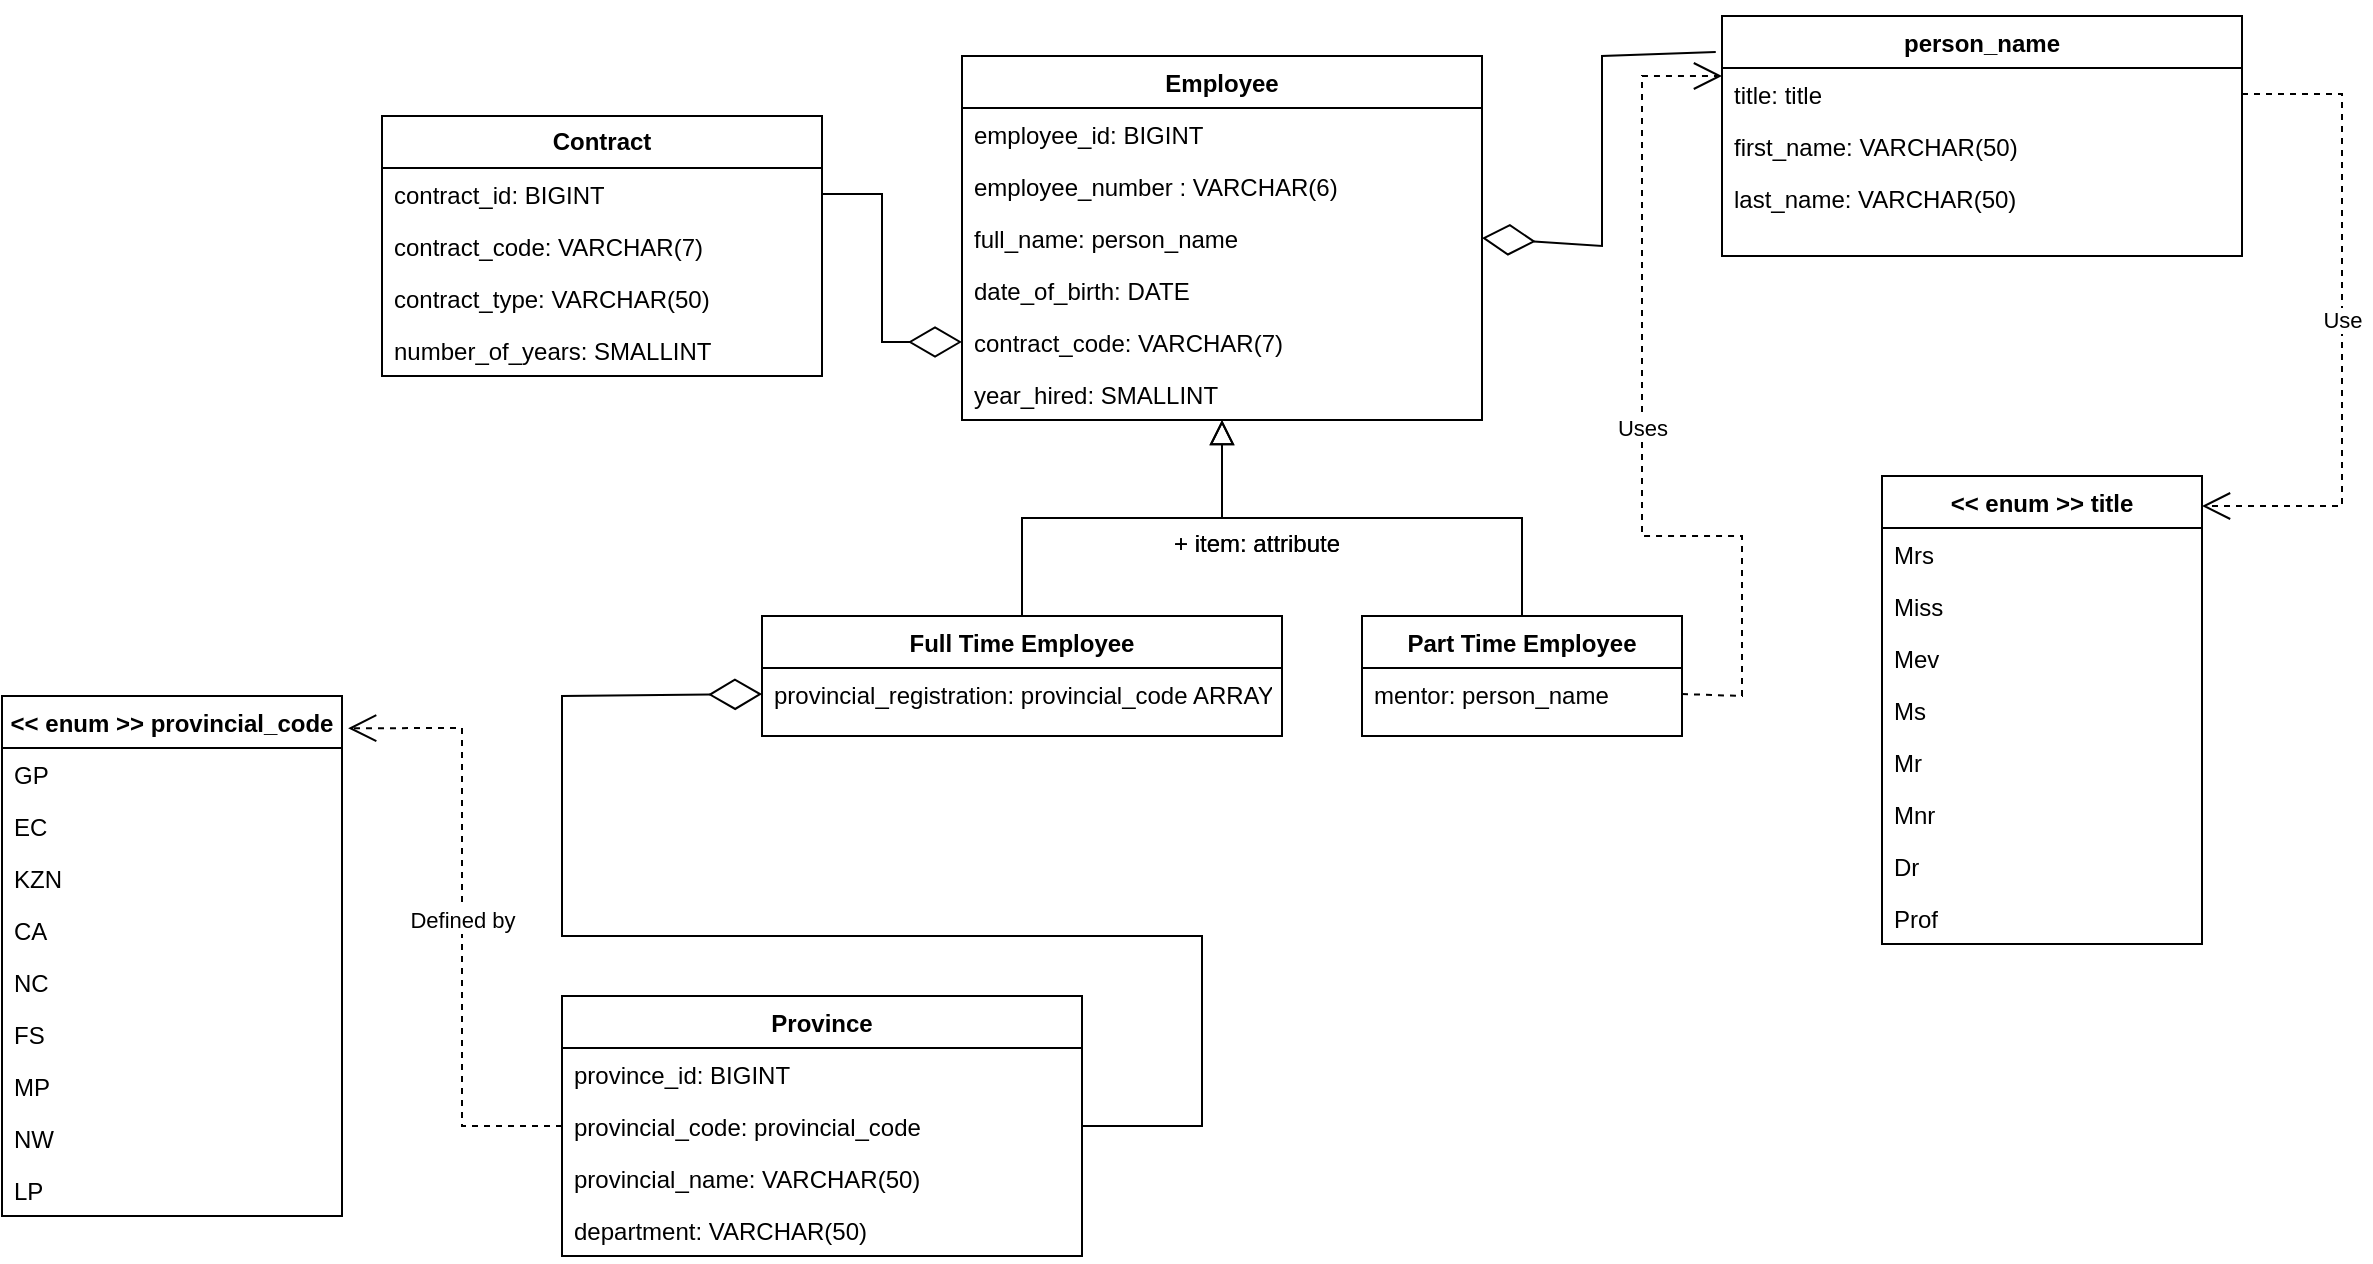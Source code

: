 <mxfile version="28.0.9">
  <diagram name="Page-1" id="1JudJJbdGqLb10BRqX9u">
    <mxGraphModel dx="1797" dy="661" grid="1" gridSize="10" guides="1" tooltips="1" connect="1" arrows="1" fold="1" page="1" pageScale="1" pageWidth="850" pageHeight="1100" math="0" shadow="0">
      <root>
        <mxCell id="0" />
        <mxCell id="1" parent="0" />
        <mxCell id="Lloj55CML1VZ2xvK9Os4-1" value="Employee" style="swimlane;fontStyle=1;align=center;verticalAlign=top;childLayout=stackLayout;horizontal=1;startSize=26;horizontalStack=0;resizeParent=1;resizeLast=0;collapsible=1;marginBottom=0;rounded=0;shadow=0;strokeWidth=1;" vertex="1" parent="1">
          <mxGeometry x="120" y="80" width="260" height="182" as="geometry">
            <mxRectangle x="230" y="140" width="160" height="26" as="alternateBounds" />
          </mxGeometry>
        </mxCell>
        <mxCell id="Lloj55CML1VZ2xvK9Os4-55" value="employee_id: BIGINT" style="text;strokeColor=none;fillColor=none;align=left;verticalAlign=top;spacingLeft=4;spacingRight=4;overflow=hidden;rotatable=0;points=[[0,0.5],[1,0.5]];portConstraint=eastwest;whiteSpace=wrap;html=1;" vertex="1" parent="Lloj55CML1VZ2xvK9Os4-1">
          <mxGeometry y="26" width="260" height="26" as="geometry" />
        </mxCell>
        <mxCell id="Lloj55CML1VZ2xvK9Os4-2" value="employee_number : VARCHAR(6)" style="text;strokeColor=none;fillColor=none;align=left;verticalAlign=top;spacingLeft=4;spacingRight=4;overflow=hidden;rotatable=0;points=[[0,0.5],[1,0.5]];portConstraint=eastwest;whiteSpace=wrap;html=1;" vertex="1" parent="Lloj55CML1VZ2xvK9Os4-1">
          <mxGeometry y="52" width="260" height="26" as="geometry" />
        </mxCell>
        <mxCell id="Lloj55CML1VZ2xvK9Os4-3" value="full_name: person_name" style="text;align=left;verticalAlign=top;spacingLeft=4;spacingRight=4;overflow=hidden;rotatable=0;points=[[0,0.5],[1,0.5]];portConstraint=eastwest;" vertex="1" parent="Lloj55CML1VZ2xvK9Os4-1">
          <mxGeometry y="78" width="260" height="26" as="geometry" />
        </mxCell>
        <mxCell id="Lloj55CML1VZ2xvK9Os4-4" value="date_of_birth: DATE" style="text;align=left;verticalAlign=top;spacingLeft=4;spacingRight=4;overflow=hidden;rotatable=0;points=[[0,0.5],[1,0.5]];portConstraint=eastwest;rounded=0;shadow=0;html=0;" vertex="1" parent="Lloj55CML1VZ2xvK9Os4-1">
          <mxGeometry y="104" width="260" height="26" as="geometry" />
        </mxCell>
        <mxCell id="Lloj55CML1VZ2xvK9Os4-5" value="contract_code: VARCHAR(7)" style="text;align=left;verticalAlign=top;spacingLeft=4;spacingRight=4;overflow=hidden;rotatable=0;points=[[0,0.5],[1,0.5]];portConstraint=eastwest;rounded=0;shadow=0;html=0;" vertex="1" parent="Lloj55CML1VZ2xvK9Os4-1">
          <mxGeometry y="130" width="260" height="26" as="geometry" />
        </mxCell>
        <mxCell id="Lloj55CML1VZ2xvK9Os4-6" value="year_hired: SMALLINT" style="text;strokeColor=none;fillColor=none;align=left;verticalAlign=top;spacingLeft=4;spacingRight=4;overflow=hidden;rotatable=0;points=[[0,0.5],[1,0.5]];portConstraint=eastwest;whiteSpace=wrap;html=1;" vertex="1" parent="Lloj55CML1VZ2xvK9Os4-1">
          <mxGeometry y="156" width="260" height="26" as="geometry" />
        </mxCell>
        <mxCell id="Lloj55CML1VZ2xvK9Os4-7" value="Full Time Employee" style="swimlane;fontStyle=1;align=center;verticalAlign=top;childLayout=stackLayout;horizontal=1;startSize=26;horizontalStack=0;resizeParent=1;resizeLast=0;collapsible=1;marginBottom=0;rounded=0;shadow=0;strokeWidth=1;" vertex="1" parent="1">
          <mxGeometry x="20" y="360" width="260" height="60" as="geometry">
            <mxRectangle x="130" y="380" width="160" height="26" as="alternateBounds" />
          </mxGeometry>
        </mxCell>
        <mxCell id="Lloj55CML1VZ2xvK9Os4-8" value="provincial_registration: provincial_code ARRAY" style="text;align=left;verticalAlign=top;spacingLeft=4;spacingRight=4;overflow=hidden;rotatable=0;points=[[0,0.5],[1,0.5]];portConstraint=eastwest;rounded=0;shadow=0;html=0;" vertex="1" parent="Lloj55CML1VZ2xvK9Os4-7">
          <mxGeometry y="26" width="260" height="26" as="geometry" />
        </mxCell>
        <mxCell id="Lloj55CML1VZ2xvK9Os4-9" value="" style="endArrow=block;endSize=10;endFill=0;shadow=0;strokeWidth=1;rounded=0;curved=0;edgeStyle=elbowEdgeStyle;elbow=vertical;" edge="1" parent="1" source="Lloj55CML1VZ2xvK9Os4-7" target="Lloj55CML1VZ2xvK9Os4-1">
          <mxGeometry width="160" relative="1" as="geometry">
            <mxPoint x="200" y="203" as="sourcePoint" />
            <mxPoint x="200" y="203" as="targetPoint" />
          </mxGeometry>
        </mxCell>
        <mxCell id="Lloj55CML1VZ2xvK9Os4-10" value="Part Time Employee" style="swimlane;fontStyle=1;align=center;verticalAlign=top;childLayout=stackLayout;horizontal=1;startSize=26;horizontalStack=0;resizeParent=1;resizeLast=0;collapsible=1;marginBottom=0;rounded=0;shadow=0;strokeWidth=1;" vertex="1" parent="1">
          <mxGeometry x="320" y="360" width="160" height="60" as="geometry">
            <mxRectangle x="340" y="380" width="170" height="26" as="alternateBounds" />
          </mxGeometry>
        </mxCell>
        <mxCell id="Lloj55CML1VZ2xvK9Os4-11" value="mentor: person_name" style="text;strokeColor=none;fillColor=none;align=left;verticalAlign=top;spacingLeft=4;spacingRight=4;overflow=hidden;rotatable=0;points=[[0,0.5],[1,0.5]];portConstraint=eastwest;whiteSpace=wrap;html=1;" vertex="1" parent="Lloj55CML1VZ2xvK9Os4-10">
          <mxGeometry y="26" width="160" height="26" as="geometry" />
        </mxCell>
        <mxCell id="Lloj55CML1VZ2xvK9Os4-12" value="" style="endArrow=block;endSize=10;endFill=0;shadow=0;strokeWidth=1;rounded=0;curved=0;edgeStyle=elbowEdgeStyle;elbow=vertical;" edge="1" parent="1" source="Lloj55CML1VZ2xvK9Os4-10" target="Lloj55CML1VZ2xvK9Os4-1">
          <mxGeometry width="160" relative="1" as="geometry">
            <mxPoint x="210" y="373" as="sourcePoint" />
            <mxPoint x="310" y="271" as="targetPoint" />
          </mxGeometry>
        </mxCell>
        <mxCell id="Lloj55CML1VZ2xvK9Os4-17" value="person_name" style="swimlane;fontStyle=1;align=center;verticalAlign=top;childLayout=stackLayout;horizontal=1;startSize=26;horizontalStack=0;resizeParent=1;resizeLast=0;collapsible=1;marginBottom=0;rounded=0;shadow=0;strokeWidth=1;" vertex="1" parent="1">
          <mxGeometry x="500" y="60" width="260" height="120" as="geometry">
            <mxRectangle x="550" y="140" width="160" height="26" as="alternateBounds" />
          </mxGeometry>
        </mxCell>
        <mxCell id="Lloj55CML1VZ2xvK9Os4-18" value="title: title" style="text;align=left;verticalAlign=top;spacingLeft=4;spacingRight=4;overflow=hidden;rotatable=0;points=[[0,0.5],[1,0.5]];portConstraint=eastwest;" vertex="1" parent="Lloj55CML1VZ2xvK9Os4-17">
          <mxGeometry y="26" width="260" height="26" as="geometry" />
        </mxCell>
        <mxCell id="Lloj55CML1VZ2xvK9Os4-19" value="first_name: VARCHAR(50)" style="text;align=left;verticalAlign=top;spacingLeft=4;spacingRight=4;overflow=hidden;rotatable=0;points=[[0,0.5],[1,0.5]];portConstraint=eastwest;rounded=0;shadow=0;html=0;" vertex="1" parent="Lloj55CML1VZ2xvK9Os4-17">
          <mxGeometry y="52" width="260" height="26" as="geometry" />
        </mxCell>
        <mxCell id="Lloj55CML1VZ2xvK9Os4-20" value="last_name: VARCHAR(50)" style="text;align=left;verticalAlign=top;spacingLeft=4;spacingRight=4;overflow=hidden;rotatable=0;points=[[0,0.5],[1,0.5]];portConstraint=eastwest;rounded=0;shadow=0;html=0;" vertex="1" parent="Lloj55CML1VZ2xvK9Os4-17">
          <mxGeometry y="78" width="260" height="26" as="geometry" />
        </mxCell>
        <mxCell id="Lloj55CML1VZ2xvK9Os4-21" value="&lt;&lt; enum &gt;&gt; title" style="swimlane;fontStyle=1;align=center;verticalAlign=top;childLayout=stackLayout;horizontal=1;startSize=26;horizontalStack=0;resizeParent=1;resizeLast=0;collapsible=1;marginBottom=0;rounded=0;shadow=0;strokeWidth=1;" vertex="1" parent="1">
          <mxGeometry x="580" y="290" width="160" height="234" as="geometry">
            <mxRectangle x="550" y="140" width="160" height="26" as="alternateBounds" />
          </mxGeometry>
        </mxCell>
        <mxCell id="Lloj55CML1VZ2xvK9Os4-22" value="Mrs" style="text;align=left;verticalAlign=top;spacingLeft=4;spacingRight=4;overflow=hidden;rotatable=0;points=[[0,0.5],[1,0.5]];portConstraint=eastwest;" vertex="1" parent="Lloj55CML1VZ2xvK9Os4-21">
          <mxGeometry y="26" width="160" height="26" as="geometry" />
        </mxCell>
        <mxCell id="Lloj55CML1VZ2xvK9Os4-23" value="Miss" style="text;align=left;verticalAlign=top;spacingLeft=4;spacingRight=4;overflow=hidden;rotatable=0;points=[[0,0.5],[1,0.5]];portConstraint=eastwest;rounded=0;shadow=0;html=0;" vertex="1" parent="Lloj55CML1VZ2xvK9Os4-21">
          <mxGeometry y="52" width="160" height="26" as="geometry" />
        </mxCell>
        <mxCell id="Lloj55CML1VZ2xvK9Os4-24" value="Mev" style="text;align=left;verticalAlign=top;spacingLeft=4;spacingRight=4;overflow=hidden;rotatable=0;points=[[0,0.5],[1,0.5]];portConstraint=eastwest;rounded=0;shadow=0;html=0;" vertex="1" parent="Lloj55CML1VZ2xvK9Os4-21">
          <mxGeometry y="78" width="160" height="26" as="geometry" />
        </mxCell>
        <mxCell id="Lloj55CML1VZ2xvK9Os4-25" value="Ms" style="text;strokeColor=none;fillColor=none;align=left;verticalAlign=top;spacingLeft=4;spacingRight=4;overflow=hidden;rotatable=0;points=[[0,0.5],[1,0.5]];portConstraint=eastwest;whiteSpace=wrap;html=1;" vertex="1" parent="Lloj55CML1VZ2xvK9Os4-21">
          <mxGeometry y="104" width="160" height="26" as="geometry" />
        </mxCell>
        <mxCell id="Lloj55CML1VZ2xvK9Os4-26" value="Mr" style="text;strokeColor=none;fillColor=none;align=left;verticalAlign=top;spacingLeft=4;spacingRight=4;overflow=hidden;rotatable=0;points=[[0,0.5],[1,0.5]];portConstraint=eastwest;whiteSpace=wrap;html=1;" vertex="1" parent="Lloj55CML1VZ2xvK9Os4-21">
          <mxGeometry y="130" width="160" height="26" as="geometry" />
        </mxCell>
        <mxCell id="Lloj55CML1VZ2xvK9Os4-27" value="Mnr" style="text;strokeColor=none;fillColor=none;align=left;verticalAlign=top;spacingLeft=4;spacingRight=4;overflow=hidden;rotatable=0;points=[[0,0.5],[1,0.5]];portConstraint=eastwest;whiteSpace=wrap;html=1;" vertex="1" parent="Lloj55CML1VZ2xvK9Os4-21">
          <mxGeometry y="156" width="160" height="26" as="geometry" />
        </mxCell>
        <mxCell id="Lloj55CML1VZ2xvK9Os4-28" value="Dr" style="text;strokeColor=none;fillColor=none;align=left;verticalAlign=top;spacingLeft=4;spacingRight=4;overflow=hidden;rotatable=0;points=[[0,0.5],[1,0.5]];portConstraint=eastwest;whiteSpace=wrap;html=1;" vertex="1" parent="Lloj55CML1VZ2xvK9Os4-21">
          <mxGeometry y="182" width="160" height="26" as="geometry" />
        </mxCell>
        <mxCell id="Lloj55CML1VZ2xvK9Os4-29" value="Prof" style="text;strokeColor=none;fillColor=none;align=left;verticalAlign=top;spacingLeft=4;spacingRight=4;overflow=hidden;rotatable=0;points=[[0,0.5],[1,0.5]];portConstraint=eastwest;whiteSpace=wrap;html=1;" vertex="1" parent="Lloj55CML1VZ2xvK9Os4-21">
          <mxGeometry y="208" width="160" height="26" as="geometry" />
        </mxCell>
        <mxCell id="Lloj55CML1VZ2xvK9Os4-30" value="Contract" style="swimlane;fontStyle=1;childLayout=stackLayout;horizontal=1;startSize=26;fillColor=none;horizontalStack=0;resizeParent=1;resizeParentMax=0;resizeLast=0;collapsible=1;marginBottom=0;whiteSpace=wrap;html=1;" vertex="1" parent="1">
          <mxGeometry x="-170" y="110" width="220" height="130" as="geometry" />
        </mxCell>
        <mxCell id="Lloj55CML1VZ2xvK9Os4-57" value="contract_id: BIGINT" style="text;strokeColor=none;fillColor=none;align=left;verticalAlign=top;spacingLeft=4;spacingRight=4;overflow=hidden;rotatable=0;points=[[0,0.5],[1,0.5]];portConstraint=eastwest;whiteSpace=wrap;html=1;" vertex="1" parent="Lloj55CML1VZ2xvK9Os4-30">
          <mxGeometry y="26" width="220" height="26" as="geometry" />
        </mxCell>
        <mxCell id="Lloj55CML1VZ2xvK9Os4-31" value="contract_code: VARCHAR(7)" style="text;strokeColor=none;fillColor=none;align=left;verticalAlign=top;spacingLeft=4;spacingRight=4;overflow=hidden;rotatable=0;points=[[0,0.5],[1,0.5]];portConstraint=eastwest;whiteSpace=wrap;html=1;" vertex="1" parent="Lloj55CML1VZ2xvK9Os4-30">
          <mxGeometry y="52" width="220" height="26" as="geometry" />
        </mxCell>
        <mxCell id="Lloj55CML1VZ2xvK9Os4-32" value="contract_type: VARCHAR(50)" style="text;strokeColor=none;fillColor=none;align=left;verticalAlign=top;spacingLeft=4;spacingRight=4;overflow=hidden;rotatable=0;points=[[0,0.5],[1,0.5]];portConstraint=eastwest;whiteSpace=wrap;html=1;" vertex="1" parent="Lloj55CML1VZ2xvK9Os4-30">
          <mxGeometry y="78" width="220" height="26" as="geometry" />
        </mxCell>
        <mxCell id="Lloj55CML1VZ2xvK9Os4-33" value="number_of_years: SMALLINT" style="text;strokeColor=none;fillColor=none;align=left;verticalAlign=top;spacingLeft=4;spacingRight=4;overflow=hidden;rotatable=0;points=[[0,0.5],[1,0.5]];portConstraint=eastwest;whiteSpace=wrap;html=1;" vertex="1" parent="Lloj55CML1VZ2xvK9Os4-30">
          <mxGeometry y="104" width="220" height="26" as="geometry" />
        </mxCell>
        <mxCell id="Lloj55CML1VZ2xvK9Os4-34" value="&lt;&lt; enum &gt;&gt; provincial_code" style="swimlane;fontStyle=1;align=center;verticalAlign=top;childLayout=stackLayout;horizontal=1;startSize=26;horizontalStack=0;resizeParent=1;resizeLast=0;collapsible=1;marginBottom=0;rounded=0;shadow=0;strokeWidth=1;" vertex="1" parent="1">
          <mxGeometry x="-360" y="400" width="170" height="260" as="geometry">
            <mxRectangle x="550" y="140" width="160" height="26" as="alternateBounds" />
          </mxGeometry>
        </mxCell>
        <mxCell id="Lloj55CML1VZ2xvK9Os4-35" value="GP" style="text;align=left;verticalAlign=top;spacingLeft=4;spacingRight=4;overflow=hidden;rotatable=0;points=[[0,0.5],[1,0.5]];portConstraint=eastwest;" vertex="1" parent="Lloj55CML1VZ2xvK9Os4-34">
          <mxGeometry y="26" width="170" height="26" as="geometry" />
        </mxCell>
        <mxCell id="Lloj55CML1VZ2xvK9Os4-36" value="EC" style="text;align=left;verticalAlign=top;spacingLeft=4;spacingRight=4;overflow=hidden;rotatable=0;points=[[0,0.5],[1,0.5]];portConstraint=eastwest;rounded=0;shadow=0;html=0;" vertex="1" parent="Lloj55CML1VZ2xvK9Os4-34">
          <mxGeometry y="52" width="170" height="26" as="geometry" />
        </mxCell>
        <mxCell id="Lloj55CML1VZ2xvK9Os4-37" value="KZN" style="text;align=left;verticalAlign=top;spacingLeft=4;spacingRight=4;overflow=hidden;rotatable=0;points=[[0,0.5],[1,0.5]];portConstraint=eastwest;rounded=0;shadow=0;html=0;" vertex="1" parent="Lloj55CML1VZ2xvK9Os4-34">
          <mxGeometry y="78" width="170" height="26" as="geometry" />
        </mxCell>
        <mxCell id="Lloj55CML1VZ2xvK9Os4-38" value="CA" style="text;strokeColor=none;fillColor=none;align=left;verticalAlign=top;spacingLeft=4;spacingRight=4;overflow=hidden;rotatable=0;points=[[0,0.5],[1,0.5]];portConstraint=eastwest;whiteSpace=wrap;html=1;" vertex="1" parent="Lloj55CML1VZ2xvK9Os4-34">
          <mxGeometry y="104" width="170" height="26" as="geometry" />
        </mxCell>
        <mxCell id="Lloj55CML1VZ2xvK9Os4-39" value="NC" style="text;strokeColor=none;fillColor=none;align=left;verticalAlign=top;spacingLeft=4;spacingRight=4;overflow=hidden;rotatable=0;points=[[0,0.5],[1,0.5]];portConstraint=eastwest;whiteSpace=wrap;html=1;" vertex="1" parent="Lloj55CML1VZ2xvK9Os4-34">
          <mxGeometry y="130" width="170" height="26" as="geometry" />
        </mxCell>
        <mxCell id="Lloj55CML1VZ2xvK9Os4-40" value="FS" style="text;strokeColor=none;fillColor=none;align=left;verticalAlign=top;spacingLeft=4;spacingRight=4;overflow=hidden;rotatable=0;points=[[0,0.5],[1,0.5]];portConstraint=eastwest;whiteSpace=wrap;html=1;" vertex="1" parent="Lloj55CML1VZ2xvK9Os4-34">
          <mxGeometry y="156" width="170" height="26" as="geometry" />
        </mxCell>
        <mxCell id="Lloj55CML1VZ2xvK9Os4-41" value="MP" style="text;strokeColor=none;fillColor=none;align=left;verticalAlign=top;spacingLeft=4;spacingRight=4;overflow=hidden;rotatable=0;points=[[0,0.5],[1,0.5]];portConstraint=eastwest;whiteSpace=wrap;html=1;" vertex="1" parent="Lloj55CML1VZ2xvK9Os4-34">
          <mxGeometry y="182" width="170" height="26" as="geometry" />
        </mxCell>
        <mxCell id="Lloj55CML1VZ2xvK9Os4-42" value="NW" style="text;strokeColor=none;fillColor=none;align=left;verticalAlign=top;spacingLeft=4;spacingRight=4;overflow=hidden;rotatable=0;points=[[0,0.5],[1,0.5]];portConstraint=eastwest;whiteSpace=wrap;html=1;" vertex="1" parent="Lloj55CML1VZ2xvK9Os4-34">
          <mxGeometry y="208" width="170" height="26" as="geometry" />
        </mxCell>
        <mxCell id="Lloj55CML1VZ2xvK9Os4-43" value="LP" style="text;strokeColor=none;fillColor=none;align=left;verticalAlign=top;spacingLeft=4;spacingRight=4;overflow=hidden;rotatable=0;points=[[0,0.5],[1,0.5]];portConstraint=eastwest;whiteSpace=wrap;html=1;" vertex="1" parent="Lloj55CML1VZ2xvK9Os4-34">
          <mxGeometry y="234" width="170" height="26" as="geometry" />
        </mxCell>
        <mxCell id="Lloj55CML1VZ2xvK9Os4-44" value="" style="endArrow=diamondThin;endFill=0;endSize=24;html=1;rounded=0;entryX=1;entryY=0.5;entryDx=0;entryDy=0;exitX=-0.012;exitY=0.15;exitDx=0;exitDy=0;exitPerimeter=0;" edge="1" parent="1" source="Lloj55CML1VZ2xvK9Os4-17" target="Lloj55CML1VZ2xvK9Os4-3">
          <mxGeometry width="160" relative="1" as="geometry">
            <mxPoint x="430" y="260" as="sourcePoint" />
            <mxPoint x="590" y="260" as="targetPoint" />
            <Array as="points">
              <mxPoint x="440" y="80" />
              <mxPoint x="440" y="175" />
            </Array>
          </mxGeometry>
        </mxCell>
        <mxCell id="Lloj55CML1VZ2xvK9Os4-45" value="Uses" style="endArrow=open;endSize=12;dashed=1;html=1;rounded=0;exitX=1;exitY=0.5;exitDx=0;exitDy=0;entryX=0;entryY=0.25;entryDx=0;entryDy=0;" edge="1" parent="1" target="Lloj55CML1VZ2xvK9Os4-17">
          <mxGeometry x="-0.004" width="160" relative="1" as="geometry">
            <mxPoint x="480" y="399" as="sourcePoint" />
            <mxPoint x="470" y="70" as="targetPoint" />
            <Array as="points">
              <mxPoint x="510" y="400" />
              <mxPoint x="510" y="320" />
              <mxPoint x="460" y="320" />
              <mxPoint x="460" y="90" />
            </Array>
            <mxPoint as="offset" />
          </mxGeometry>
        </mxCell>
        <mxCell id="Lloj55CML1VZ2xvK9Os4-46" value="Province" style="swimlane;fontStyle=1;align=center;verticalAlign=top;childLayout=stackLayout;horizontal=1;startSize=26;horizontalStack=0;resizeParent=1;resizeLast=0;collapsible=1;marginBottom=0;rounded=0;shadow=0;strokeWidth=1;" vertex="1" parent="1">
          <mxGeometry x="-80" y="550" width="260" height="130" as="geometry">
            <mxRectangle x="130" y="380" width="160" height="26" as="alternateBounds" />
          </mxGeometry>
        </mxCell>
        <mxCell id="Lloj55CML1VZ2xvK9Os4-59" value="province_id: BIGINT" style="text;strokeColor=none;fillColor=none;align=left;verticalAlign=top;spacingLeft=4;spacingRight=4;overflow=hidden;rotatable=0;points=[[0,0.5],[1,0.5]];portConstraint=eastwest;whiteSpace=wrap;html=1;" vertex="1" parent="Lloj55CML1VZ2xvK9Os4-46">
          <mxGeometry y="26" width="260" height="26" as="geometry" />
        </mxCell>
        <mxCell id="Lloj55CML1VZ2xvK9Os4-47" value="provincial_code: provincial_code" style="text;align=left;verticalAlign=top;spacingLeft=4;spacingRight=4;overflow=hidden;rotatable=0;points=[[0,0.5],[1,0.5]];portConstraint=eastwest;" vertex="1" parent="Lloj55CML1VZ2xvK9Os4-46">
          <mxGeometry y="52" width="260" height="26" as="geometry" />
        </mxCell>
        <mxCell id="Lloj55CML1VZ2xvK9Os4-48" value="provincial_name: VARCHAR(50)" style="text;align=left;verticalAlign=top;spacingLeft=4;spacingRight=4;overflow=hidden;rotatable=0;points=[[0,0.5],[1,0.5]];portConstraint=eastwest;rounded=0;shadow=0;html=0;" vertex="1" parent="Lloj55CML1VZ2xvK9Os4-46">
          <mxGeometry y="78" width="260" height="26" as="geometry" />
        </mxCell>
        <mxCell id="Lloj55CML1VZ2xvK9Os4-49" value="department: VARCHAR(50)" style="text;strokeColor=none;fillColor=none;align=left;verticalAlign=top;spacingLeft=4;spacingRight=4;overflow=hidden;rotatable=0;points=[[0,0.5],[1,0.5]];portConstraint=eastwest;whiteSpace=wrap;html=1;" vertex="1" parent="Lloj55CML1VZ2xvK9Os4-46">
          <mxGeometry y="104" width="260" height="26" as="geometry" />
        </mxCell>
        <mxCell id="Lloj55CML1VZ2xvK9Os4-50" value="" style="endArrow=diamondThin;endFill=0;endSize=24;html=1;rounded=0;entryX=0;entryY=0.5;entryDx=0;entryDy=0;exitX=1;exitY=0.5;exitDx=0;exitDy=0;" edge="1" parent="1" source="Lloj55CML1VZ2xvK9Os4-47" target="Lloj55CML1VZ2xvK9Os4-8">
          <mxGeometry width="160" relative="1" as="geometry">
            <mxPoint x="-130" y="680" as="sourcePoint" />
            <mxPoint x="30" y="680" as="targetPoint" />
            <Array as="points">
              <mxPoint x="240" y="615" />
              <mxPoint x="240" y="520" />
              <mxPoint x="-80" y="520" />
              <mxPoint x="-80" y="400" />
            </Array>
          </mxGeometry>
        </mxCell>
        <mxCell id="Lloj55CML1VZ2xvK9Os4-51" value="Defined by" style="endArrow=open;endSize=12;dashed=1;html=1;rounded=0;entryX=1.018;entryY=0.062;entryDx=0;entryDy=0;entryPerimeter=0;exitX=0;exitY=0.5;exitDx=0;exitDy=0;" edge="1" parent="1" source="Lloj55CML1VZ2xvK9Os4-47" target="Lloj55CML1VZ2xvK9Os4-34">
          <mxGeometry width="160" relative="1" as="geometry">
            <mxPoint x="-70" y="410" as="sourcePoint" />
            <mxPoint x="90" y="410" as="targetPoint" />
            <Array as="points">
              <mxPoint x="-130" y="615" />
              <mxPoint x="-130" y="416" />
            </Array>
          </mxGeometry>
        </mxCell>
        <mxCell id="Lloj55CML1VZ2xvK9Os4-53" value="Use" style="endArrow=open;endSize=12;dashed=1;html=1;rounded=0;exitX=1;exitY=0.5;exitDx=0;exitDy=0;" edge="1" parent="1" source="Lloj55CML1VZ2xvK9Os4-18">
          <mxGeometry width="160" relative="1" as="geometry">
            <mxPoint x="610" y="340" as="sourcePoint" />
            <mxPoint x="740" y="305" as="targetPoint" />
            <Array as="points">
              <mxPoint x="810" y="99" />
              <mxPoint x="810" y="305" />
            </Array>
          </mxGeometry>
        </mxCell>
        <mxCell id="Lloj55CML1VZ2xvK9Os4-54" value="" style="endArrow=diamondThin;endFill=0;endSize=24;html=1;rounded=0;entryX=0;entryY=0.5;entryDx=0;entryDy=0;" edge="1" parent="1" target="Lloj55CML1VZ2xvK9Os4-5">
          <mxGeometry width="160" relative="1" as="geometry">
            <mxPoint x="50" y="149" as="sourcePoint" />
            <mxPoint x="190" y="330" as="targetPoint" />
            <Array as="points">
              <mxPoint x="80" y="149" />
              <mxPoint x="80" y="223" />
            </Array>
          </mxGeometry>
        </mxCell>
        <mxCell id="Lloj55CML1VZ2xvK9Os4-56" value="+ item: attribute" style="text;strokeColor=none;fillColor=none;align=left;verticalAlign=top;spacingLeft=4;spacingRight=4;overflow=hidden;rotatable=0;points=[[0,0.5],[1,0.5]];portConstraint=eastwest;whiteSpace=wrap;html=1;" vertex="1" parent="1">
          <mxGeometry x="220" y="310" width="100" height="26" as="geometry" />
        </mxCell>
        <mxCell id="Lloj55CML1VZ2xvK9Os4-58" value="+ item: attribute" style="text;strokeColor=none;fillColor=none;align=left;verticalAlign=top;spacingLeft=4;spacingRight=4;overflow=hidden;rotatable=0;points=[[0,0.5],[1,0.5]];portConstraint=eastwest;whiteSpace=wrap;html=1;" vertex="1" parent="1">
          <mxGeometry x="220" y="310" width="100" height="26" as="geometry" />
        </mxCell>
      </root>
    </mxGraphModel>
  </diagram>
</mxfile>
